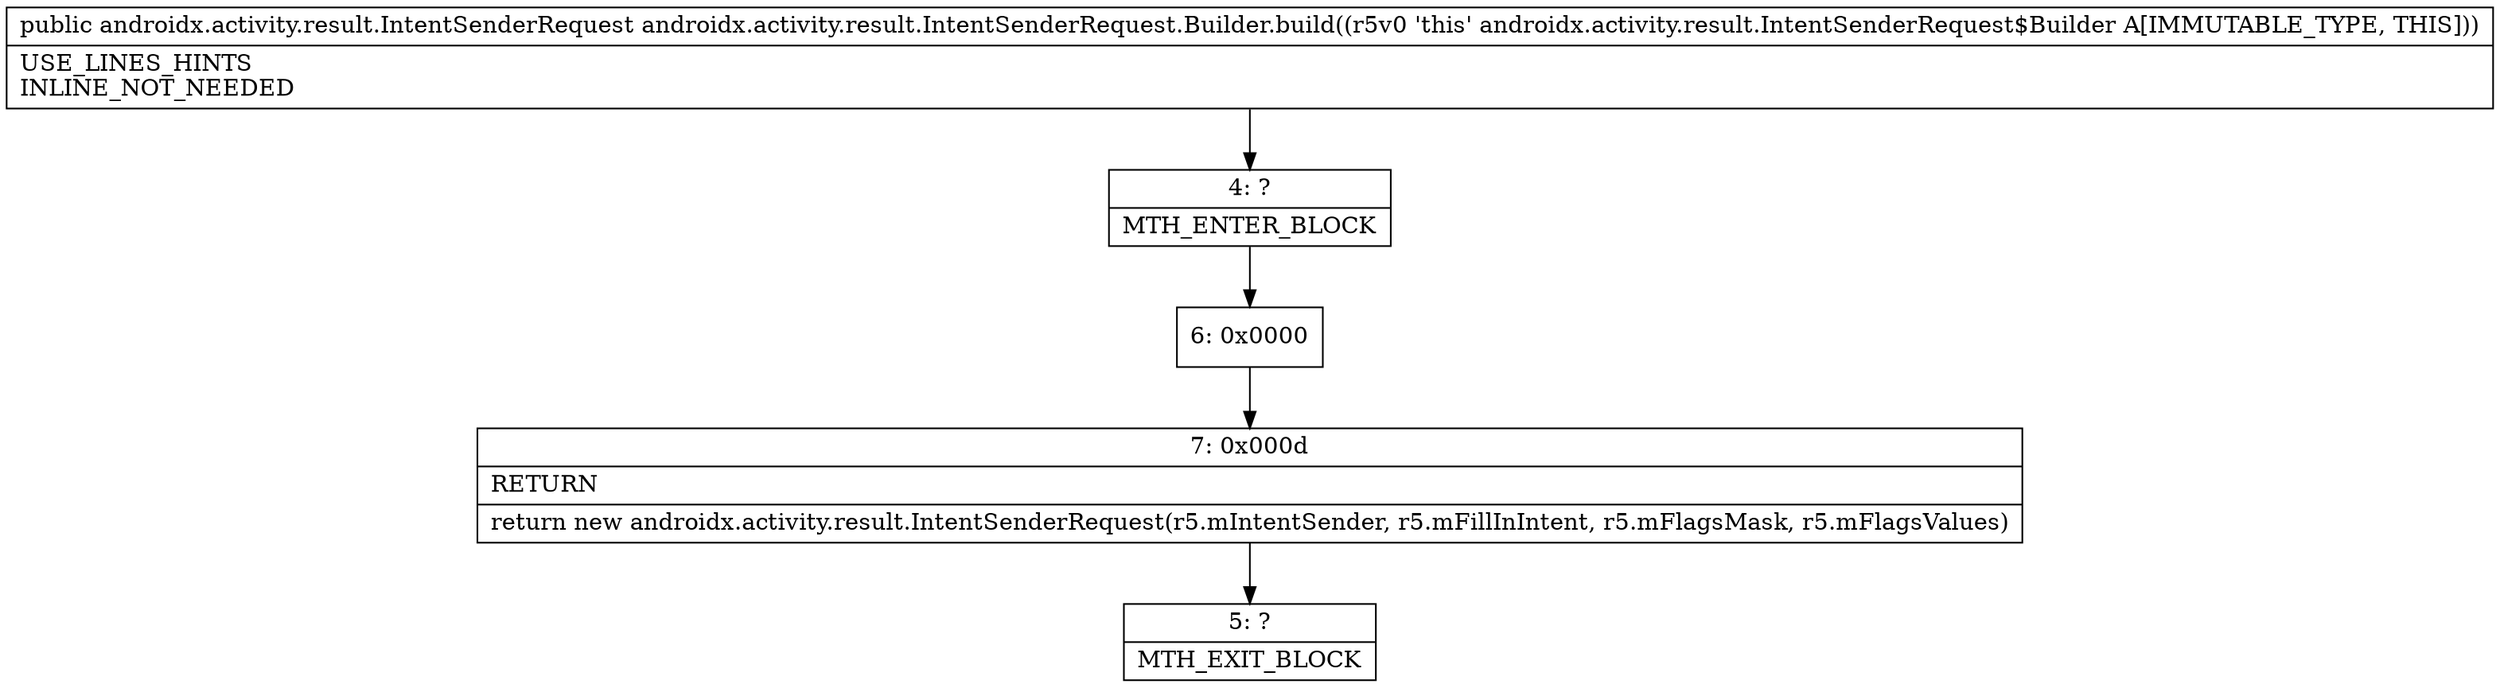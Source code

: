 digraph "CFG forandroidx.activity.result.IntentSenderRequest.Builder.build()Landroidx\/activity\/result\/IntentSenderRequest;" {
Node_4 [shape=record,label="{4\:\ ?|MTH_ENTER_BLOCK\l}"];
Node_6 [shape=record,label="{6\:\ 0x0000}"];
Node_7 [shape=record,label="{7\:\ 0x000d|RETURN\l|return new androidx.activity.result.IntentSenderRequest(r5.mIntentSender, r5.mFillInIntent, r5.mFlagsMask, r5.mFlagsValues)\l}"];
Node_5 [shape=record,label="{5\:\ ?|MTH_EXIT_BLOCK\l}"];
MethodNode[shape=record,label="{public androidx.activity.result.IntentSenderRequest androidx.activity.result.IntentSenderRequest.Builder.build((r5v0 'this' androidx.activity.result.IntentSenderRequest$Builder A[IMMUTABLE_TYPE, THIS]))  | USE_LINES_HINTS\lINLINE_NOT_NEEDED\l}"];
MethodNode -> Node_4;Node_4 -> Node_6;
Node_6 -> Node_7;
Node_7 -> Node_5;
}

